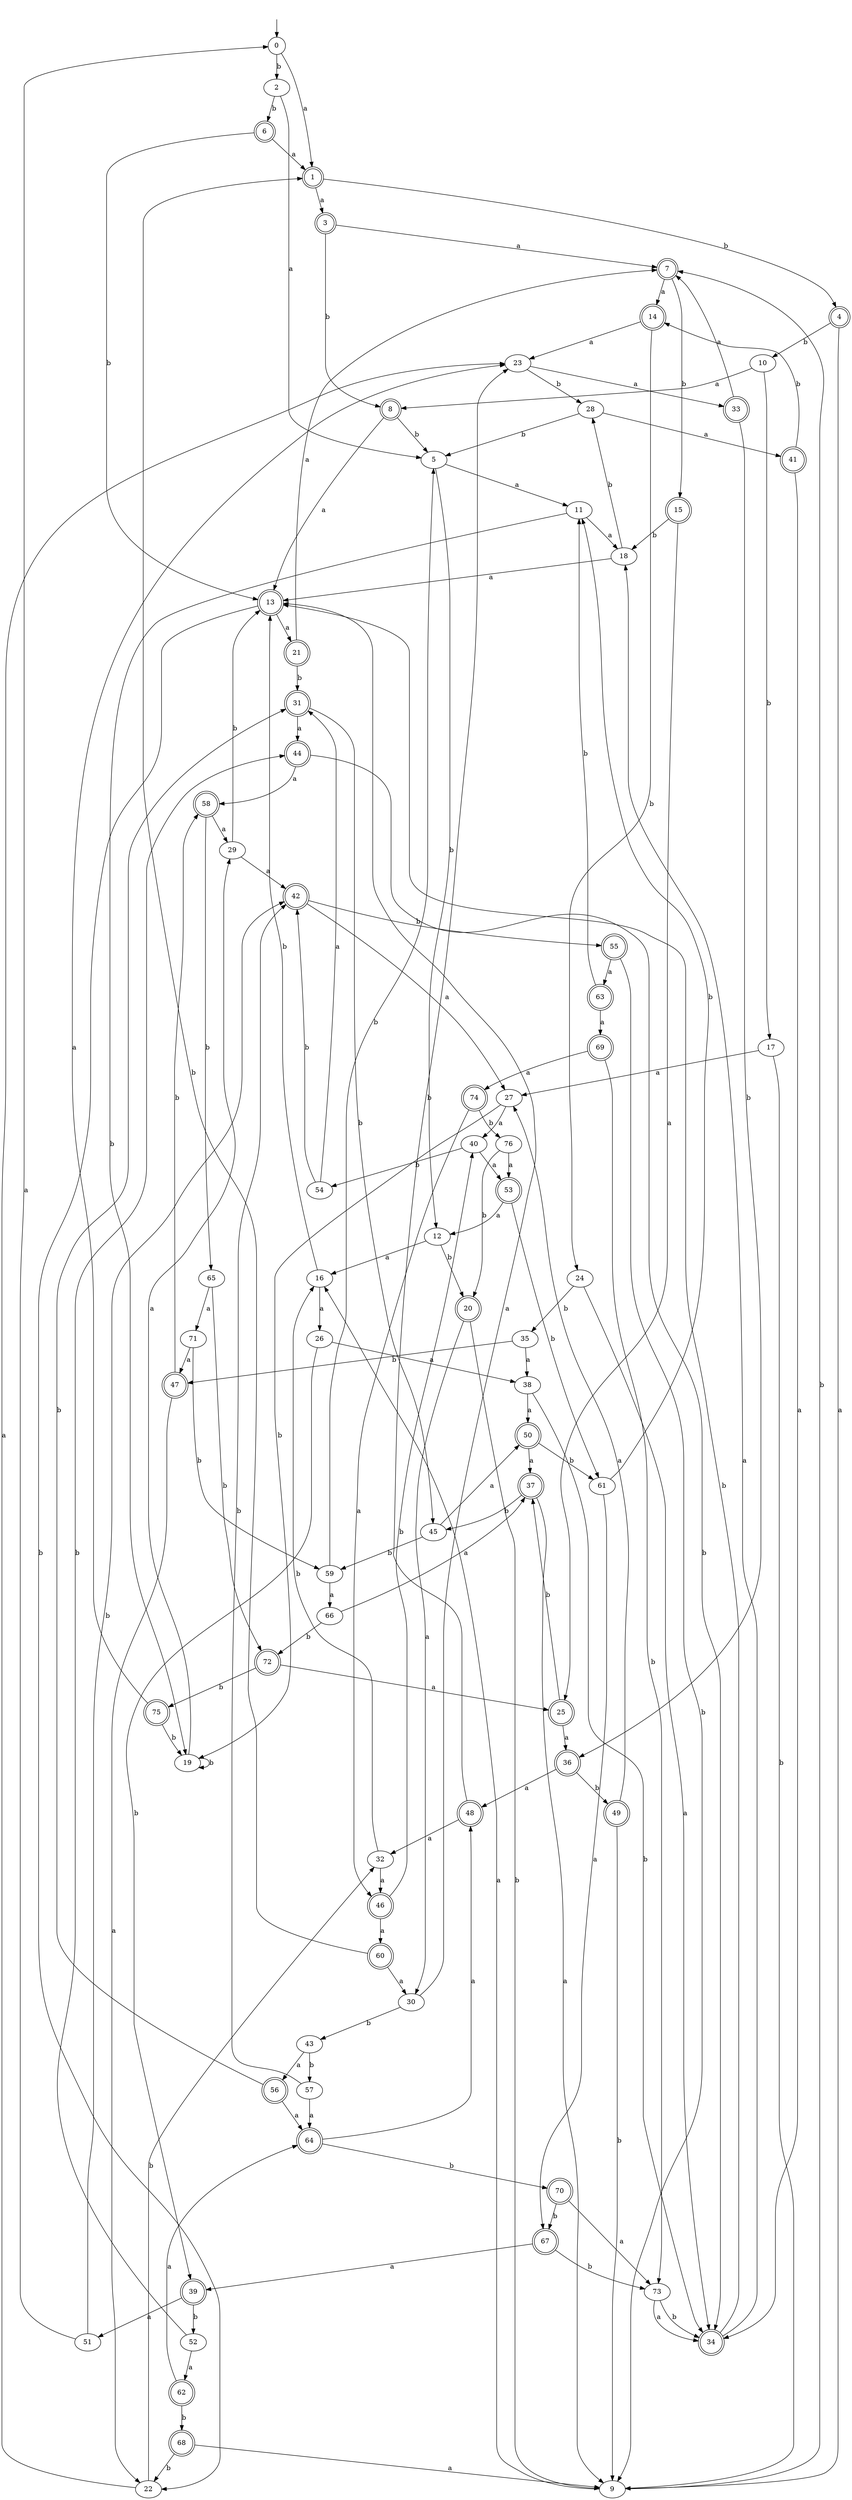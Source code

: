 digraph RandomDFA {
  __start0 [label="", shape=none];
  __start0 -> 0 [label=""];
  0 [shape=circle]
  0 -> 1 [label="a"]
  0 -> 2 [label="b"]
  1 [shape=doublecircle]
  1 -> 3 [label="a"]
  1 -> 4 [label="b"]
  2
  2 -> 5 [label="a"]
  2 -> 6 [label="b"]
  3 [shape=doublecircle]
  3 -> 7 [label="a"]
  3 -> 8 [label="b"]
  4 [shape=doublecircle]
  4 -> 9 [label="a"]
  4 -> 10 [label="b"]
  5
  5 -> 11 [label="a"]
  5 -> 12 [label="b"]
  6 [shape=doublecircle]
  6 -> 1 [label="a"]
  6 -> 13 [label="b"]
  7 [shape=doublecircle]
  7 -> 14 [label="a"]
  7 -> 15 [label="b"]
  8 [shape=doublecircle]
  8 -> 13 [label="a"]
  8 -> 5 [label="b"]
  9
  9 -> 16 [label="a"]
  9 -> 7 [label="b"]
  10
  10 -> 8 [label="a"]
  10 -> 17 [label="b"]
  11
  11 -> 18 [label="a"]
  11 -> 19 [label="b"]
  12
  12 -> 16 [label="a"]
  12 -> 20 [label="b"]
  13 [shape=doublecircle]
  13 -> 21 [label="a"]
  13 -> 22 [label="b"]
  14 [shape=doublecircle]
  14 -> 23 [label="a"]
  14 -> 24 [label="b"]
  15 [shape=doublecircle]
  15 -> 25 [label="a"]
  15 -> 18 [label="b"]
  16
  16 -> 26 [label="a"]
  16 -> 13 [label="b"]
  17
  17 -> 27 [label="a"]
  17 -> 9 [label="b"]
  18
  18 -> 13 [label="a"]
  18 -> 28 [label="b"]
  19
  19 -> 29 [label="a"]
  19 -> 19 [label="b"]
  20 [shape=doublecircle]
  20 -> 30 [label="a"]
  20 -> 9 [label="b"]
  21 [shape=doublecircle]
  21 -> 7 [label="a"]
  21 -> 31 [label="b"]
  22
  22 -> 23 [label="a"]
  22 -> 32 [label="b"]
  23
  23 -> 33 [label="a"]
  23 -> 28 [label="b"]
  24
  24 -> 34 [label="a"]
  24 -> 35 [label="b"]
  25 [shape=doublecircle]
  25 -> 36 [label="a"]
  25 -> 37 [label="b"]
  26
  26 -> 38 [label="a"]
  26 -> 39 [label="b"]
  27
  27 -> 40 [label="a"]
  27 -> 19 [label="b"]
  28
  28 -> 41 [label="a"]
  28 -> 5 [label="b"]
  29
  29 -> 42 [label="a"]
  29 -> 13 [label="b"]
  30
  30 -> 13 [label="a"]
  30 -> 43 [label="b"]
  31 [shape=doublecircle]
  31 -> 44 [label="a"]
  31 -> 45 [label="b"]
  32
  32 -> 46 [label="a"]
  32 -> 16 [label="b"]
  33 [shape=doublecircle]
  33 -> 7 [label="a"]
  33 -> 36 [label="b"]
  34 [shape=doublecircle]
  34 -> 18 [label="a"]
  34 -> 13 [label="b"]
  35
  35 -> 38 [label="a"]
  35 -> 47 [label="b"]
  36 [shape=doublecircle]
  36 -> 48 [label="a"]
  36 -> 49 [label="b"]
  37 [shape=doublecircle]
  37 -> 9 [label="a"]
  37 -> 45 [label="b"]
  38
  38 -> 50 [label="a"]
  38 -> 34 [label="b"]
  39 [shape=doublecircle]
  39 -> 51 [label="a"]
  39 -> 52 [label="b"]
  40
  40 -> 53 [label="a"]
  40 -> 54 [label="b"]
  41 [shape=doublecircle]
  41 -> 34 [label="a"]
  41 -> 14 [label="b"]
  42 [shape=doublecircle]
  42 -> 27 [label="a"]
  42 -> 55 [label="b"]
  43
  43 -> 56 [label="a"]
  43 -> 57 [label="b"]
  44 [shape=doublecircle]
  44 -> 58 [label="a"]
  44 -> 34 [label="b"]
  45
  45 -> 50 [label="a"]
  45 -> 59 [label="b"]
  46 [shape=doublecircle]
  46 -> 60 [label="a"]
  46 -> 40 [label="b"]
  47 [shape=doublecircle]
  47 -> 22 [label="a"]
  47 -> 58 [label="b"]
  48 [shape=doublecircle]
  48 -> 32 [label="a"]
  48 -> 23 [label="b"]
  49 [shape=doublecircle]
  49 -> 27 [label="a"]
  49 -> 9 [label="b"]
  50 [shape=doublecircle]
  50 -> 37 [label="a"]
  50 -> 61 [label="b"]
  51
  51 -> 0 [label="a"]
  51 -> 42 [label="b"]
  52
  52 -> 62 [label="a"]
  52 -> 44 [label="b"]
  53 [shape=doublecircle]
  53 -> 12 [label="a"]
  53 -> 61 [label="b"]
  54
  54 -> 31 [label="a"]
  54 -> 42 [label="b"]
  55 [shape=doublecircle]
  55 -> 63 [label="a"]
  55 -> 9 [label="b"]
  56 [shape=doublecircle]
  56 -> 64 [label="a"]
  56 -> 31 [label="b"]
  57
  57 -> 64 [label="a"]
  57 -> 42 [label="b"]
  58 [shape=doublecircle]
  58 -> 29 [label="a"]
  58 -> 65 [label="b"]
  59
  59 -> 66 [label="a"]
  59 -> 5 [label="b"]
  60 [shape=doublecircle]
  60 -> 30 [label="a"]
  60 -> 1 [label="b"]
  61
  61 -> 67 [label="a"]
  61 -> 11 [label="b"]
  62 [shape=doublecircle]
  62 -> 64 [label="a"]
  62 -> 68 [label="b"]
  63 [shape=doublecircle]
  63 -> 69 [label="a"]
  63 -> 11 [label="b"]
  64 [shape=doublecircle]
  64 -> 48 [label="a"]
  64 -> 70 [label="b"]
  65
  65 -> 71 [label="a"]
  65 -> 72 [label="b"]
  66
  66 -> 37 [label="a"]
  66 -> 72 [label="b"]
  67 [shape=doublecircle]
  67 -> 39 [label="a"]
  67 -> 73 [label="b"]
  68 [shape=doublecircle]
  68 -> 9 [label="a"]
  68 -> 22 [label="b"]
  69 [shape=doublecircle]
  69 -> 74 [label="a"]
  69 -> 73 [label="b"]
  70 [shape=doublecircle]
  70 -> 73 [label="a"]
  70 -> 67 [label="b"]
  71
  71 -> 47 [label="a"]
  71 -> 59 [label="b"]
  72 [shape=doublecircle]
  72 -> 25 [label="a"]
  72 -> 75 [label="b"]
  73
  73 -> 34 [label="a"]
  73 -> 34 [label="b"]
  74 [shape=doublecircle]
  74 -> 46 [label="a"]
  74 -> 76 [label="b"]
  75 [shape=doublecircle]
  75 -> 23 [label="a"]
  75 -> 19 [label="b"]
  76
  76 -> 53 [label="a"]
  76 -> 20 [label="b"]
}

